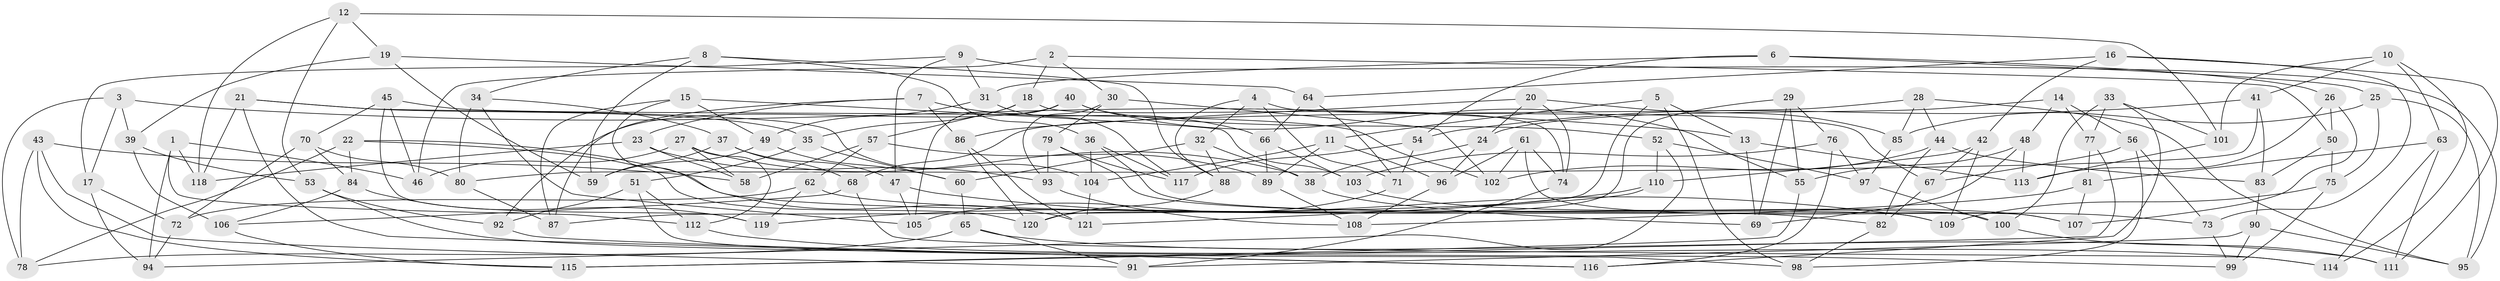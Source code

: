// coarse degree distribution, {6: 0.30612244897959184, 4: 0.10204081632653061, 7: 0.12244897959183673, 5: 0.2857142857142857, 8: 0.1836734693877551}
// Generated by graph-tools (version 1.1) at 2025/38/03/04/25 23:38:04]
// undirected, 121 vertices, 242 edges
graph export_dot {
  node [color=gray90,style=filled];
  1;
  2;
  3;
  4;
  5;
  6;
  7;
  8;
  9;
  10;
  11;
  12;
  13;
  14;
  15;
  16;
  17;
  18;
  19;
  20;
  21;
  22;
  23;
  24;
  25;
  26;
  27;
  28;
  29;
  30;
  31;
  32;
  33;
  34;
  35;
  36;
  37;
  38;
  39;
  40;
  41;
  42;
  43;
  44;
  45;
  46;
  47;
  48;
  49;
  50;
  51;
  52;
  53;
  54;
  55;
  56;
  57;
  58;
  59;
  60;
  61;
  62;
  63;
  64;
  65;
  66;
  67;
  68;
  69;
  70;
  71;
  72;
  73;
  74;
  75;
  76;
  77;
  78;
  79;
  80;
  81;
  82;
  83;
  84;
  85;
  86;
  87;
  88;
  89;
  90;
  91;
  92;
  93;
  94;
  95;
  96;
  97;
  98;
  99;
  100;
  101;
  102;
  103;
  104;
  105;
  106;
  107;
  108;
  109;
  110;
  111;
  112;
  113;
  114;
  115;
  116;
  117;
  118;
  119;
  120;
  121;
  1 -- 94;
  1 -- 112;
  1 -- 118;
  1 -- 46;
  2 -- 50;
  2 -- 18;
  2 -- 46;
  2 -- 30;
  3 -- 17;
  3 -- 78;
  3 -- 13;
  3 -- 39;
  4 -- 71;
  4 -- 32;
  4 -- 67;
  4 -- 88;
  5 -- 98;
  5 -- 13;
  5 -- 11;
  5 -- 87;
  6 -- 25;
  6 -- 54;
  6 -- 26;
  6 -- 31;
  7 -- 66;
  7 -- 86;
  7 -- 23;
  7 -- 87;
  8 -- 59;
  8 -- 88;
  8 -- 36;
  8 -- 34;
  9 -- 31;
  9 -- 95;
  9 -- 47;
  9 -- 17;
  10 -- 101;
  10 -- 41;
  10 -- 63;
  10 -- 114;
  11 -- 96;
  11 -- 89;
  11 -- 104;
  12 -- 118;
  12 -- 19;
  12 -- 53;
  12 -- 101;
  13 -- 113;
  13 -- 69;
  14 -- 56;
  14 -- 24;
  14 -- 77;
  14 -- 48;
  15 -- 121;
  15 -- 87;
  15 -- 49;
  15 -- 103;
  16 -- 42;
  16 -- 111;
  16 -- 64;
  16 -- 73;
  17 -- 72;
  17 -- 94;
  18 -- 57;
  18 -- 74;
  18 -- 35;
  19 -- 39;
  19 -- 59;
  19 -- 64;
  20 -- 85;
  20 -- 24;
  20 -- 86;
  20 -- 74;
  21 -- 104;
  21 -- 118;
  21 -- 116;
  21 -- 35;
  22 -- 82;
  22 -- 120;
  22 -- 78;
  22 -- 84;
  23 -- 58;
  23 -- 118;
  23 -- 93;
  24 -- 38;
  24 -- 96;
  25 -- 75;
  25 -- 95;
  25 -- 85;
  26 -- 50;
  26 -- 107;
  26 -- 113;
  27 -- 58;
  27 -- 112;
  27 -- 46;
  27 -- 38;
  28 -- 95;
  28 -- 44;
  28 -- 68;
  28 -- 85;
  29 -- 55;
  29 -- 69;
  29 -- 120;
  29 -- 76;
  30 -- 102;
  30 -- 79;
  30 -- 93;
  31 -- 49;
  31 -- 117;
  32 -- 60;
  32 -- 88;
  32 -- 38;
  33 -- 101;
  33 -- 116;
  33 -- 77;
  33 -- 100;
  34 -- 80;
  34 -- 37;
  34 -- 105;
  35 -- 60;
  35 -- 51;
  36 -- 104;
  36 -- 100;
  36 -- 117;
  37 -- 47;
  37 -- 59;
  37 -- 68;
  38 -- 69;
  39 -- 106;
  39 -- 53;
  40 -- 52;
  40 -- 105;
  40 -- 92;
  40 -- 55;
  41 -- 54;
  41 -- 80;
  41 -- 83;
  42 -- 110;
  42 -- 109;
  42 -- 67;
  43 -- 58;
  43 -- 91;
  43 -- 115;
  43 -- 78;
  44 -- 102;
  44 -- 82;
  44 -- 83;
  45 -- 102;
  45 -- 119;
  45 -- 46;
  45 -- 70;
  47 -- 105;
  47 -- 109;
  48 -- 55;
  48 -- 113;
  48 -- 69;
  49 -- 59;
  49 -- 60;
  50 -- 75;
  50 -- 83;
  51 -- 98;
  51 -- 112;
  51 -- 92;
  52 -- 94;
  52 -- 97;
  52 -- 110;
  53 -- 99;
  53 -- 92;
  54 -- 71;
  54 -- 117;
  55 -- 115;
  56 -- 98;
  56 -- 73;
  56 -- 67;
  57 -- 58;
  57 -- 62;
  57 -- 89;
  60 -- 65;
  61 -- 96;
  61 -- 102;
  61 -- 74;
  61 -- 107;
  62 -- 72;
  62 -- 73;
  62 -- 119;
  63 -- 114;
  63 -- 81;
  63 -- 111;
  64 -- 71;
  64 -- 66;
  65 -- 111;
  65 -- 91;
  65 -- 78;
  66 -- 103;
  66 -- 89;
  67 -- 82;
  68 -- 106;
  68 -- 114;
  70 -- 84;
  70 -- 72;
  70 -- 80;
  71 -- 105;
  72 -- 94;
  73 -- 99;
  74 -- 91;
  75 -- 99;
  75 -- 109;
  76 -- 116;
  76 -- 103;
  76 -- 97;
  77 -- 115;
  77 -- 81;
  79 -- 109;
  79 -- 93;
  79 -- 117;
  80 -- 87;
  81 -- 107;
  81 -- 108;
  82 -- 98;
  83 -- 90;
  84 -- 119;
  84 -- 106;
  85 -- 97;
  86 -- 121;
  86 -- 120;
  88 -- 120;
  89 -- 108;
  90 -- 99;
  90 -- 95;
  90 -- 91;
  92 -- 116;
  93 -- 108;
  96 -- 108;
  97 -- 100;
  100 -- 111;
  101 -- 113;
  103 -- 107;
  104 -- 121;
  106 -- 115;
  110 -- 119;
  110 -- 121;
  112 -- 114;
}
